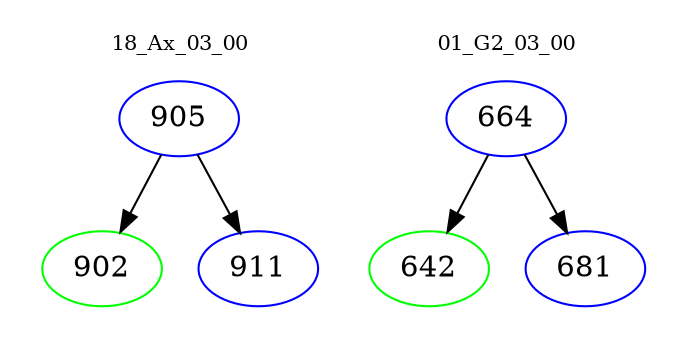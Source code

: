 digraph{
subgraph cluster_0 {
color = white
label = "18_Ax_03_00";
fontsize=10;
T0_905 [label="905", color="blue"]
T0_905 -> T0_902 [color="black"]
T0_902 [label="902", color="green"]
T0_905 -> T0_911 [color="black"]
T0_911 [label="911", color="blue"]
}
subgraph cluster_1 {
color = white
label = "01_G2_03_00";
fontsize=10;
T1_664 [label="664", color="blue"]
T1_664 -> T1_642 [color="black"]
T1_642 [label="642", color="green"]
T1_664 -> T1_681 [color="black"]
T1_681 [label="681", color="blue"]
}
}
